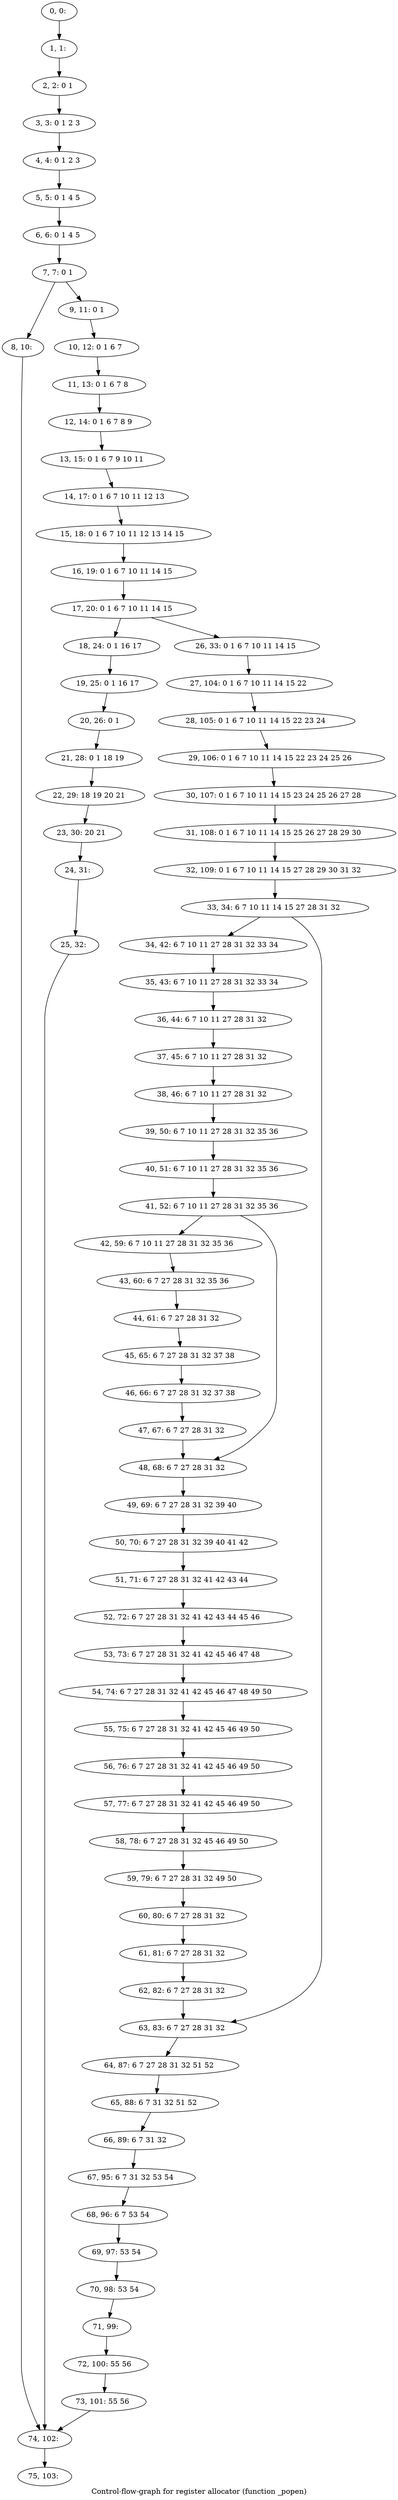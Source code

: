 digraph G {
graph [label="Control-flow-graph for register allocator (function _popen)"]
0[label="0, 0: "];
1[label="1, 1: "];
2[label="2, 2: 0 1 "];
3[label="3, 3: 0 1 2 3 "];
4[label="4, 4: 0 1 2 3 "];
5[label="5, 5: 0 1 4 5 "];
6[label="6, 6: 0 1 4 5 "];
7[label="7, 7: 0 1 "];
8[label="8, 10: "];
9[label="9, 11: 0 1 "];
10[label="10, 12: 0 1 6 7 "];
11[label="11, 13: 0 1 6 7 8 "];
12[label="12, 14: 0 1 6 7 8 9 "];
13[label="13, 15: 0 1 6 7 9 10 11 "];
14[label="14, 17: 0 1 6 7 10 11 12 13 "];
15[label="15, 18: 0 1 6 7 10 11 12 13 14 15 "];
16[label="16, 19: 0 1 6 7 10 11 14 15 "];
17[label="17, 20: 0 1 6 7 10 11 14 15 "];
18[label="18, 24: 0 1 16 17 "];
19[label="19, 25: 0 1 16 17 "];
20[label="20, 26: 0 1 "];
21[label="21, 28: 0 1 18 19 "];
22[label="22, 29: 18 19 20 21 "];
23[label="23, 30: 20 21 "];
24[label="24, 31: "];
25[label="25, 32: "];
26[label="26, 33: 0 1 6 7 10 11 14 15 "];
27[label="27, 104: 0 1 6 7 10 11 14 15 22 "];
28[label="28, 105: 0 1 6 7 10 11 14 15 22 23 24 "];
29[label="29, 106: 0 1 6 7 10 11 14 15 22 23 24 25 26 "];
30[label="30, 107: 0 1 6 7 10 11 14 15 23 24 25 26 27 28 "];
31[label="31, 108: 0 1 6 7 10 11 14 15 25 26 27 28 29 30 "];
32[label="32, 109: 0 1 6 7 10 11 14 15 27 28 29 30 31 32 "];
33[label="33, 34: 6 7 10 11 14 15 27 28 31 32 "];
34[label="34, 42: 6 7 10 11 27 28 31 32 33 34 "];
35[label="35, 43: 6 7 10 11 27 28 31 32 33 34 "];
36[label="36, 44: 6 7 10 11 27 28 31 32 "];
37[label="37, 45: 6 7 10 11 27 28 31 32 "];
38[label="38, 46: 6 7 10 11 27 28 31 32 "];
39[label="39, 50: 6 7 10 11 27 28 31 32 35 36 "];
40[label="40, 51: 6 7 10 11 27 28 31 32 35 36 "];
41[label="41, 52: 6 7 10 11 27 28 31 32 35 36 "];
42[label="42, 59: 6 7 10 11 27 28 31 32 35 36 "];
43[label="43, 60: 6 7 27 28 31 32 35 36 "];
44[label="44, 61: 6 7 27 28 31 32 "];
45[label="45, 65: 6 7 27 28 31 32 37 38 "];
46[label="46, 66: 6 7 27 28 31 32 37 38 "];
47[label="47, 67: 6 7 27 28 31 32 "];
48[label="48, 68: 6 7 27 28 31 32 "];
49[label="49, 69: 6 7 27 28 31 32 39 40 "];
50[label="50, 70: 6 7 27 28 31 32 39 40 41 42 "];
51[label="51, 71: 6 7 27 28 31 32 41 42 43 44 "];
52[label="52, 72: 6 7 27 28 31 32 41 42 43 44 45 46 "];
53[label="53, 73: 6 7 27 28 31 32 41 42 45 46 47 48 "];
54[label="54, 74: 6 7 27 28 31 32 41 42 45 46 47 48 49 50 "];
55[label="55, 75: 6 7 27 28 31 32 41 42 45 46 49 50 "];
56[label="56, 76: 6 7 27 28 31 32 41 42 45 46 49 50 "];
57[label="57, 77: 6 7 27 28 31 32 41 42 45 46 49 50 "];
58[label="58, 78: 6 7 27 28 31 32 45 46 49 50 "];
59[label="59, 79: 6 7 27 28 31 32 49 50 "];
60[label="60, 80: 6 7 27 28 31 32 "];
61[label="61, 81: 6 7 27 28 31 32 "];
62[label="62, 82: 6 7 27 28 31 32 "];
63[label="63, 83: 6 7 27 28 31 32 "];
64[label="64, 87: 6 7 27 28 31 32 51 52 "];
65[label="65, 88: 6 7 31 32 51 52 "];
66[label="66, 89: 6 7 31 32 "];
67[label="67, 95: 6 7 31 32 53 54 "];
68[label="68, 96: 6 7 53 54 "];
69[label="69, 97: 53 54 "];
70[label="70, 98: 53 54 "];
71[label="71, 99: "];
72[label="72, 100: 55 56 "];
73[label="73, 101: 55 56 "];
74[label="74, 102: "];
75[label="75, 103: "];
0->1 ;
1->2 ;
2->3 ;
3->4 ;
4->5 ;
5->6 ;
6->7 ;
7->8 ;
7->9 ;
8->74 ;
9->10 ;
10->11 ;
11->12 ;
12->13 ;
13->14 ;
14->15 ;
15->16 ;
16->17 ;
17->18 ;
17->26 ;
18->19 ;
19->20 ;
20->21 ;
21->22 ;
22->23 ;
23->24 ;
24->25 ;
25->74 ;
26->27 ;
27->28 ;
28->29 ;
29->30 ;
30->31 ;
31->32 ;
32->33 ;
33->34 ;
33->63 ;
34->35 ;
35->36 ;
36->37 ;
37->38 ;
38->39 ;
39->40 ;
40->41 ;
41->42 ;
41->48 ;
42->43 ;
43->44 ;
44->45 ;
45->46 ;
46->47 ;
47->48 ;
48->49 ;
49->50 ;
50->51 ;
51->52 ;
52->53 ;
53->54 ;
54->55 ;
55->56 ;
56->57 ;
57->58 ;
58->59 ;
59->60 ;
60->61 ;
61->62 ;
62->63 ;
63->64 ;
64->65 ;
65->66 ;
66->67 ;
67->68 ;
68->69 ;
69->70 ;
70->71 ;
71->72 ;
72->73 ;
73->74 ;
74->75 ;
}
